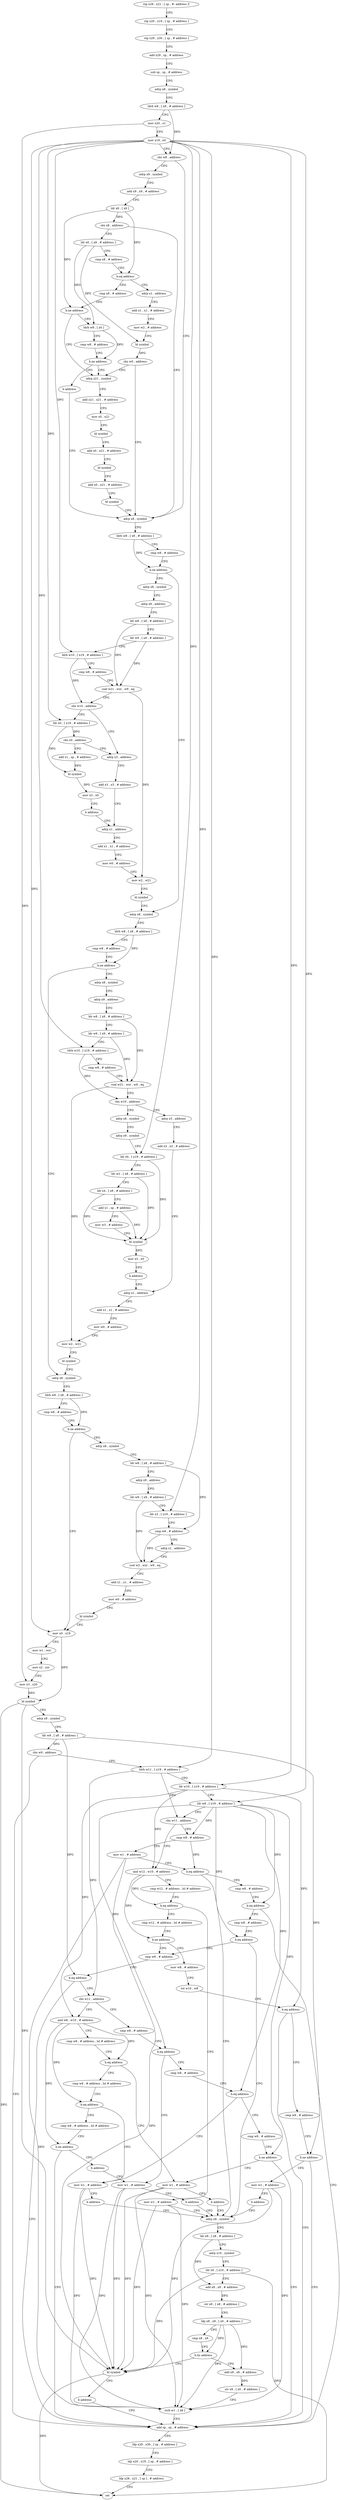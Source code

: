 digraph "func" {
"4239700" [label = "stp x28 , x21 , [ sp , #- address ]!" ]
"4239704" [label = "stp x20 , x19 , [ sp , # address ]" ]
"4239708" [label = "stp x29 , x30 , [ sp , # address ]" ]
"4239712" [label = "add x29 , sp , # address" ]
"4239716" [label = "sub sp , sp , # address" ]
"4239720" [label = "adrp x8 , symbol" ]
"4239724" [label = "ldrb w8 , [ x8 , # address ]" ]
"4239728" [label = "mov x20 , x1" ]
"4239732" [label = "mov x19 , x0" ]
"4239736" [label = "cbz w8 , address" ]
"4239844" [label = "adrp x8 , symbol" ]
"4239740" [label = "adrp x9 , symbol" ]
"4239848" [label = "ldrb w8 , [ x8 , # address ]" ]
"4239852" [label = "cmp w8 , # address" ]
"4239856" [label = "b.ne address" ]
"4239944" [label = "adrp x8 , symbol" ]
"4239860" [label = "adrp x8 , symbol" ]
"4239744" [label = "add x9 , x9 , # address" ]
"4239748" [label = "ldr x8 , [ x9 ]" ]
"4239752" [label = "cbz x8 , address" ]
"4239756" [label = "ldr x0 , [ x9 , # address ]" ]
"4239948" [label = "ldrb w8 , [ x8 , # address ]" ]
"4239952" [label = "cmp w8 , # address" ]
"4239956" [label = "b.ne address" ]
"4240060" [label = "adrp x8 , symbol" ]
"4239960" [label = "adrp x8 , symbol" ]
"4239864" [label = "adrp x9 , address" ]
"4239868" [label = "ldr w8 , [ x8 , # address ]" ]
"4239872" [label = "ldr w9 , [ x9 , # address ]" ]
"4239876" [label = "ldrb w10 , [ x19 , # address ]" ]
"4239880" [label = "cmp w8 , # address" ]
"4239884" [label = "csel w21 , wzr , w9 , eq" ]
"4239888" [label = "cbz w10 , address" ]
"4239916" [label = "adrp x3 , address" ]
"4239892" [label = "ldr x0 , [ x19 , # address ]" ]
"4239760" [label = "cmp x8 , # address" ]
"4239764" [label = "b.eq address" ]
"4239792" [label = "adrp x1 , address" ]
"4239768" [label = "cmp x8 , # address" ]
"4240064" [label = "ldrb w8 , [ x8 , # address ]" ]
"4240068" [label = "cmp w8 , # address" ]
"4240072" [label = "b.ne address" ]
"4240120" [label = "mov x0 , x19" ]
"4240076" [label = "adrp x8 , symbol" ]
"4239964" [label = "adrp x9 , address" ]
"4239968" [label = "ldr w8 , [ x8 , # address ]" ]
"4239972" [label = "ldr w9 , [ x9 , # address ]" ]
"4239976" [label = "ldrb w10 , [ x19 , # address ]" ]
"4239980" [label = "cmp w8 , # address" ]
"4239984" [label = "csel w21 , wzr , w9 , eq" ]
"4239988" [label = "cbz w10 , address" ]
"4240032" [label = "adrp x3 , address" ]
"4239992" [label = "adrp x8 , symbol" ]
"4239920" [label = "add x3 , x3 , # address" ]
"4239924" [label = "adrp x1 , address" ]
"4239896" [label = "cbz x0 , address" ]
"4239900" [label = "add x1 , sp , # address" ]
"4239796" [label = "add x1 , x1 , # address" ]
"4239800" [label = "mov w2 , # address" ]
"4239804" [label = "bl symbol" ]
"4239808" [label = "cbz w0 , address" ]
"4239812" [label = "adrp x21 , symbol" ]
"4239772" [label = "b.ne address" ]
"4239776" [label = "ldrb w8 , [ x0 ]" ]
"4240124" [label = "mov w1 , wzr" ]
"4240128" [label = "mov x2 , xzr" ]
"4240132" [label = "mov x3 , x20" ]
"4240136" [label = "bl symbol" ]
"4240140" [label = "adrp x8 , symbol" ]
"4240144" [label = "ldr w9 , [ x8 , # address ]" ]
"4240148" [label = "cbz w9 , address" ]
"4240340" [label = "add sp , sp , # address" ]
"4240152" [label = "ldrb w11 , [ x19 , # address ]" ]
"4240080" [label = "ldr w8 , [ x8 , # address ]" ]
"4240084" [label = "adrp x9 , address" ]
"4240088" [label = "ldr w9 , [ x9 , # address ]" ]
"4240092" [label = "ldr x3 , [ x19 , # address ]" ]
"4240096" [label = "cmp w8 , # address" ]
"4240100" [label = "adrp x1 , address" ]
"4240104" [label = "csel w2 , wzr , w9 , eq" ]
"4240108" [label = "add x1 , x1 , # address" ]
"4240112" [label = "mov w0 , # address" ]
"4240116" [label = "bl symbol" ]
"4240036" [label = "add x3 , x3 , # address" ]
"4240040" [label = "adrp x1 , address" ]
"4239996" [label = "adrp x9 , symbol" ]
"4240000" [label = "ldr x0 , [ x19 , # address ]" ]
"4240004" [label = "ldr w2 , [ x8 , # address ]" ]
"4240008" [label = "ldr x4 , [ x9 , # address ]" ]
"4240012" [label = "add x1 , sp , # address" ]
"4240016" [label = "mov w3 , # address" ]
"4240020" [label = "bl symbol" ]
"4240024" [label = "mov x3 , x0" ]
"4240028" [label = "b address" ]
"4239904" [label = "bl symbol" ]
"4239908" [label = "mov x3 , x0" ]
"4239912" [label = "b address" ]
"4239816" [label = "add x21 , x21 , # address" ]
"4239820" [label = "mov x0 , x21" ]
"4239824" [label = "bl symbol" ]
"4239828" [label = "add x0 , x21 , # address" ]
"4239832" [label = "bl symbol" ]
"4239836" [label = "add x0 , x21 , # address" ]
"4239840" [label = "bl symbol" ]
"4239780" [label = "cmp w8 , # address" ]
"4239784" [label = "b.ne address" ]
"4239788" [label = "b address" ]
"4240344" [label = "ldp x29 , x30 , [ sp , # address ]" ]
"4240348" [label = "ldp x20 , x19 , [ sp , # address ]" ]
"4240352" [label = "ldp x28 , x21 , [ sp ] , # address" ]
"4240356" [label = "ret" ]
"4240156" [label = "ldr w10 , [ x19 , # address ]" ]
"4240160" [label = "ldr w8 , [ x19 , # address ]" ]
"4240164" [label = "cbz w11 , address" ]
"4240216" [label = "cmp w8 , # address" ]
"4240168" [label = "and w12 , w10 , # address" ]
"4240044" [label = "add x1 , x1 , # address" ]
"4240048" [label = "mov w0 , # address" ]
"4240052" [label = "mov w2 , w21" ]
"4240056" [label = "bl symbol" ]
"4239928" [label = "add x1 , x1 , # address" ]
"4239932" [label = "mov w0 , # address" ]
"4239936" [label = "mov w2 , w21" ]
"4239940" [label = "bl symbol" ]
"4240220" [label = "mov w1 , # address" ]
"4240224" [label = "b.eq address" ]
"4240292" [label = "adrp x8 , symbol" ]
"4240228" [label = "cmp w8 , # address" ]
"4240172" [label = "cmp w12 , # address , lsl # address" ]
"4240176" [label = "b.eq address" ]
"4240288" [label = "mov w1 , # address" ]
"4240180" [label = "cmp w12 , # address , lsl # address" ]
"4240296" [label = "ldr x9 , [ x8 , # address ]" ]
"4240300" [label = "adrp x10 , symbol" ]
"4240304" [label = "ldr x0 , [ x10 , # address ]" ]
"4240308" [label = "add x9 , x9 , # address" ]
"4240312" [label = "str x9 , [ x8 , # address ]" ]
"4240316" [label = "ldp x8 , x9 , [ x0 , # address ]" ]
"4240320" [label = "cmp x8 , x9" ]
"4240324" [label = "b.hs address" ]
"4240408" [label = "bl symbol" ]
"4240328" [label = "add x9 , x8 , # address" ]
"4240232" [label = "b.eq address" ]
"4240236" [label = "cmp w8 , # address" ]
"4240184" [label = "b.ne address" ]
"4240244" [label = "cmp w9 , # address" ]
"4240188" [label = "mov w8 , # address" ]
"4240412" [label = "b address" ]
"4240332" [label = "str x9 , [ x0 , # address ]" ]
"4240336" [label = "strb w1 , [ x8 ]" ]
"4240240" [label = "b.eq address" ]
"4240248" [label = "b.eq address" ]
"4240252" [label = "cbz w11 , address" ]
"4240192" [label = "tst w10 , w8" ]
"4240196" [label = "b.eq address" ]
"4240200" [label = "cmp w9 , # address" ]
"4240360" [label = "cmp w8 , # address" ]
"4240256" [label = "and w8 , w10 , # address" ]
"4240204" [label = "b.ne address" ]
"4240208" [label = "mov w1 , # address" ]
"4240364" [label = "b.eq address" ]
"4240392" [label = "mov w1 , # address" ]
"4240368" [label = "cmp w8 , # address" ]
"4240260" [label = "cmp w8 , # address , lsl # address" ]
"4240264" [label = "b.eq address" ]
"4240384" [label = "mov w1 , # address" ]
"4240268" [label = "cmp w8 , # address , lsl # address" ]
"4240212" [label = "b address" ]
"4240396" [label = "b address" ]
"4240372" [label = "b.eq address" ]
"4240400" [label = "mov w1 , # address" ]
"4240376" [label = "cmp w8 , # address" ]
"4240388" [label = "b address" ]
"4240272" [label = "b.eq address" ]
"4240276" [label = "cmp w8 , # address , lsl # address" ]
"4240404" [label = "b address" ]
"4240380" [label = "b.ne address" ]
"4240280" [label = "b.ne address" ]
"4240284" [label = "b address" ]
"4239700" -> "4239704" [ label = "CFG" ]
"4239704" -> "4239708" [ label = "CFG" ]
"4239708" -> "4239712" [ label = "CFG" ]
"4239712" -> "4239716" [ label = "CFG" ]
"4239716" -> "4239720" [ label = "CFG" ]
"4239720" -> "4239724" [ label = "CFG" ]
"4239724" -> "4239728" [ label = "CFG" ]
"4239724" -> "4239736" [ label = "DFG" ]
"4239728" -> "4239732" [ label = "CFG" ]
"4239728" -> "4240132" [ label = "DFG" ]
"4239732" -> "4239736" [ label = "CFG" ]
"4239732" -> "4239876" [ label = "DFG" ]
"4239732" -> "4239976" [ label = "DFG" ]
"4239732" -> "4240120" [ label = "DFG" ]
"4239732" -> "4240092" [ label = "DFG" ]
"4239732" -> "4240152" [ label = "DFG" ]
"4239732" -> "4240156" [ label = "DFG" ]
"4239732" -> "4240160" [ label = "DFG" ]
"4239732" -> "4239892" [ label = "DFG" ]
"4239732" -> "4240000" [ label = "DFG" ]
"4239736" -> "4239844" [ label = "CFG" ]
"4239736" -> "4239740" [ label = "CFG" ]
"4239844" -> "4239848" [ label = "CFG" ]
"4239740" -> "4239744" [ label = "CFG" ]
"4239848" -> "4239852" [ label = "CFG" ]
"4239848" -> "4239856" [ label = "DFG" ]
"4239852" -> "4239856" [ label = "CFG" ]
"4239856" -> "4239944" [ label = "CFG" ]
"4239856" -> "4239860" [ label = "CFG" ]
"4239944" -> "4239948" [ label = "CFG" ]
"4239860" -> "4239864" [ label = "CFG" ]
"4239744" -> "4239748" [ label = "CFG" ]
"4239748" -> "4239752" [ label = "DFG" ]
"4239748" -> "4239764" [ label = "DFG" ]
"4239748" -> "4239772" [ label = "DFG" ]
"4239752" -> "4239844" [ label = "CFG" ]
"4239752" -> "4239756" [ label = "CFG" ]
"4239756" -> "4239760" [ label = "CFG" ]
"4239756" -> "4239804" [ label = "DFG" ]
"4239756" -> "4239776" [ label = "DFG" ]
"4239948" -> "4239952" [ label = "CFG" ]
"4239948" -> "4239956" [ label = "DFG" ]
"4239952" -> "4239956" [ label = "CFG" ]
"4239956" -> "4240060" [ label = "CFG" ]
"4239956" -> "4239960" [ label = "CFG" ]
"4240060" -> "4240064" [ label = "CFG" ]
"4239960" -> "4239964" [ label = "CFG" ]
"4239864" -> "4239868" [ label = "CFG" ]
"4239868" -> "4239872" [ label = "CFG" ]
"4239868" -> "4239884" [ label = "DFG" ]
"4239872" -> "4239876" [ label = "CFG" ]
"4239872" -> "4239884" [ label = "DFG" ]
"4239876" -> "4239880" [ label = "CFG" ]
"4239876" -> "4239888" [ label = "DFG" ]
"4239880" -> "4239884" [ label = "CFG" ]
"4239884" -> "4239888" [ label = "CFG" ]
"4239884" -> "4239936" [ label = "DFG" ]
"4239888" -> "4239916" [ label = "CFG" ]
"4239888" -> "4239892" [ label = "CFG" ]
"4239916" -> "4239920" [ label = "CFG" ]
"4239892" -> "4239896" [ label = "DFG" ]
"4239892" -> "4239904" [ label = "DFG" ]
"4239760" -> "4239764" [ label = "CFG" ]
"4239764" -> "4239792" [ label = "CFG" ]
"4239764" -> "4239768" [ label = "CFG" ]
"4239792" -> "4239796" [ label = "CFG" ]
"4239768" -> "4239772" [ label = "CFG" ]
"4240064" -> "4240068" [ label = "CFG" ]
"4240064" -> "4240072" [ label = "DFG" ]
"4240068" -> "4240072" [ label = "CFG" ]
"4240072" -> "4240120" [ label = "CFG" ]
"4240072" -> "4240076" [ label = "CFG" ]
"4240120" -> "4240124" [ label = "CFG" ]
"4240120" -> "4240136" [ label = "DFG" ]
"4240076" -> "4240080" [ label = "CFG" ]
"4239964" -> "4239968" [ label = "CFG" ]
"4239968" -> "4239972" [ label = "CFG" ]
"4239968" -> "4239984" [ label = "DFG" ]
"4239972" -> "4239976" [ label = "CFG" ]
"4239972" -> "4239984" [ label = "DFG" ]
"4239976" -> "4239980" [ label = "CFG" ]
"4239976" -> "4239988" [ label = "DFG" ]
"4239980" -> "4239984" [ label = "CFG" ]
"4239984" -> "4239988" [ label = "CFG" ]
"4239984" -> "4240052" [ label = "DFG" ]
"4239988" -> "4240032" [ label = "CFG" ]
"4239988" -> "4239992" [ label = "CFG" ]
"4240032" -> "4240036" [ label = "CFG" ]
"4239992" -> "4239996" [ label = "CFG" ]
"4239920" -> "4239924" [ label = "CFG" ]
"4239924" -> "4239928" [ label = "CFG" ]
"4239896" -> "4239916" [ label = "CFG" ]
"4239896" -> "4239900" [ label = "CFG" ]
"4239900" -> "4239904" [ label = "DFG" ]
"4239796" -> "4239800" [ label = "CFG" ]
"4239800" -> "4239804" [ label = "CFG" ]
"4239804" -> "4239808" [ label = "DFG" ]
"4239808" -> "4239844" [ label = "CFG" ]
"4239808" -> "4239812" [ label = "CFG" ]
"4239812" -> "4239816" [ label = "CFG" ]
"4239772" -> "4239812" [ label = "CFG" ]
"4239772" -> "4239776" [ label = "CFG" ]
"4239776" -> "4239780" [ label = "CFG" ]
"4239776" -> "4239784" [ label = "DFG" ]
"4240124" -> "4240128" [ label = "CFG" ]
"4240128" -> "4240132" [ label = "CFG" ]
"4240132" -> "4240136" [ label = "DFG" ]
"4240136" -> "4240140" [ label = "CFG" ]
"4240136" -> "4240356" [ label = "DFG" ]
"4240136" -> "4240408" [ label = "DFG" ]
"4240140" -> "4240144" [ label = "CFG" ]
"4240144" -> "4240148" [ label = "DFG" ]
"4240144" -> "4240248" [ label = "DFG" ]
"4240144" -> "4240204" [ label = "DFG" ]
"4240148" -> "4240340" [ label = "CFG" ]
"4240148" -> "4240152" [ label = "CFG" ]
"4240340" -> "4240344" [ label = "CFG" ]
"4240152" -> "4240156" [ label = "CFG" ]
"4240152" -> "4240164" [ label = "DFG" ]
"4240152" -> "4240252" [ label = "DFG" ]
"4240080" -> "4240084" [ label = "CFG" ]
"4240080" -> "4240096" [ label = "DFG" ]
"4240084" -> "4240088" [ label = "CFG" ]
"4240088" -> "4240092" [ label = "CFG" ]
"4240088" -> "4240104" [ label = "DFG" ]
"4240092" -> "4240096" [ label = "CFG" ]
"4240096" -> "4240100" [ label = "CFG" ]
"4240096" -> "4240104" [ label = "DFG" ]
"4240100" -> "4240104" [ label = "CFG" ]
"4240104" -> "4240108" [ label = "CFG" ]
"4240108" -> "4240112" [ label = "CFG" ]
"4240112" -> "4240116" [ label = "CFG" ]
"4240116" -> "4240120" [ label = "CFG" ]
"4240036" -> "4240040" [ label = "CFG" ]
"4240040" -> "4240044" [ label = "CFG" ]
"4239996" -> "4240000" [ label = "CFG" ]
"4240000" -> "4240004" [ label = "CFG" ]
"4240000" -> "4240020" [ label = "DFG" ]
"4240004" -> "4240008" [ label = "CFG" ]
"4240004" -> "4240020" [ label = "DFG" ]
"4240008" -> "4240012" [ label = "CFG" ]
"4240008" -> "4240020" [ label = "DFG" ]
"4240012" -> "4240016" [ label = "CFG" ]
"4240012" -> "4240020" [ label = "DFG" ]
"4240016" -> "4240020" [ label = "CFG" ]
"4240020" -> "4240024" [ label = "DFG" ]
"4240024" -> "4240028" [ label = "CFG" ]
"4240028" -> "4240040" [ label = "CFG" ]
"4239904" -> "4239908" [ label = "DFG" ]
"4239908" -> "4239912" [ label = "CFG" ]
"4239912" -> "4239924" [ label = "CFG" ]
"4239816" -> "4239820" [ label = "CFG" ]
"4239820" -> "4239824" [ label = "CFG" ]
"4239824" -> "4239828" [ label = "CFG" ]
"4239828" -> "4239832" [ label = "CFG" ]
"4239832" -> "4239836" [ label = "CFG" ]
"4239836" -> "4239840" [ label = "CFG" ]
"4239840" -> "4239844" [ label = "CFG" ]
"4239780" -> "4239784" [ label = "CFG" ]
"4239784" -> "4239812" [ label = "CFG" ]
"4239784" -> "4239788" [ label = "CFG" ]
"4239788" -> "4239844" [ label = "CFG" ]
"4240344" -> "4240348" [ label = "CFG" ]
"4240348" -> "4240352" [ label = "CFG" ]
"4240352" -> "4240356" [ label = "CFG" ]
"4240156" -> "4240160" [ label = "CFG" ]
"4240156" -> "4240168" [ label = "DFG" ]
"4240156" -> "4240196" [ label = "DFG" ]
"4240156" -> "4240256" [ label = "DFG" ]
"4240160" -> "4240164" [ label = "CFG" ]
"4240160" -> "4240216" [ label = "DFG" ]
"4240160" -> "4240232" [ label = "DFG" ]
"4240160" -> "4240240" [ label = "DFG" ]
"4240160" -> "4240364" [ label = "DFG" ]
"4240160" -> "4240372" [ label = "DFG" ]
"4240160" -> "4240380" [ label = "DFG" ]
"4240164" -> "4240216" [ label = "CFG" ]
"4240164" -> "4240168" [ label = "CFG" ]
"4240216" -> "4240220" [ label = "CFG" ]
"4240216" -> "4240224" [ label = "DFG" ]
"4240168" -> "4240172" [ label = "CFG" ]
"4240168" -> "4240176" [ label = "DFG" ]
"4240168" -> "4240184" [ label = "DFG" ]
"4240044" -> "4240048" [ label = "CFG" ]
"4240048" -> "4240052" [ label = "CFG" ]
"4240052" -> "4240056" [ label = "CFG" ]
"4240056" -> "4240060" [ label = "CFG" ]
"4239928" -> "4239932" [ label = "CFG" ]
"4239932" -> "4239936" [ label = "CFG" ]
"4239936" -> "4239940" [ label = "CFG" ]
"4239940" -> "4239944" [ label = "CFG" ]
"4240220" -> "4240224" [ label = "CFG" ]
"4240220" -> "4240408" [ label = "DFG" ]
"4240220" -> "4240336" [ label = "DFG" ]
"4240224" -> "4240292" [ label = "CFG" ]
"4240224" -> "4240228" [ label = "CFG" ]
"4240292" -> "4240296" [ label = "CFG" ]
"4240228" -> "4240232" [ label = "CFG" ]
"4240172" -> "4240176" [ label = "CFG" ]
"4240176" -> "4240288" [ label = "CFG" ]
"4240176" -> "4240180" [ label = "CFG" ]
"4240288" -> "4240292" [ label = "CFG" ]
"4240288" -> "4240408" [ label = "DFG" ]
"4240288" -> "4240336" [ label = "DFG" ]
"4240180" -> "4240184" [ label = "CFG" ]
"4240296" -> "4240300" [ label = "CFG" ]
"4240296" -> "4240308" [ label = "DFG" ]
"4240300" -> "4240304" [ label = "CFG" ]
"4240304" -> "4240308" [ label = "CFG" ]
"4240304" -> "4240356" [ label = "DFG" ]
"4240304" -> "4240408" [ label = "DFG" ]
"4240308" -> "4240312" [ label = "DFG" ]
"4240312" -> "4240316" [ label = "CFG" ]
"4240316" -> "4240320" [ label = "CFG" ]
"4240316" -> "4240324" [ label = "DFG" ]
"4240316" -> "4240328" [ label = "DFG" ]
"4240316" -> "4240336" [ label = "DFG" ]
"4240320" -> "4240324" [ label = "CFG" ]
"4240324" -> "4240408" [ label = "CFG" ]
"4240324" -> "4240328" [ label = "CFG" ]
"4240408" -> "4240412" [ label = "CFG" ]
"4240408" -> "4240356" [ label = "DFG" ]
"4240328" -> "4240332" [ label = "DFG" ]
"4240232" -> "4240340" [ label = "CFG" ]
"4240232" -> "4240236" [ label = "CFG" ]
"4240236" -> "4240240" [ label = "CFG" ]
"4240184" -> "4240244" [ label = "CFG" ]
"4240184" -> "4240188" [ label = "CFG" ]
"4240244" -> "4240248" [ label = "CFG" ]
"4240188" -> "4240192" [ label = "CFG" ]
"4240412" -> "4240340" [ label = "CFG" ]
"4240332" -> "4240336" [ label = "CFG" ]
"4240336" -> "4240340" [ label = "CFG" ]
"4240240" -> "4240292" [ label = "CFG" ]
"4240240" -> "4240244" [ label = "CFG" ]
"4240248" -> "4240340" [ label = "CFG" ]
"4240248" -> "4240252" [ label = "CFG" ]
"4240252" -> "4240360" [ label = "CFG" ]
"4240252" -> "4240256" [ label = "CFG" ]
"4240192" -> "4240196" [ label = "CFG" ]
"4240196" -> "4240340" [ label = "CFG" ]
"4240196" -> "4240200" [ label = "CFG" ]
"4240200" -> "4240204" [ label = "CFG" ]
"4240360" -> "4240364" [ label = "CFG" ]
"4240256" -> "4240260" [ label = "CFG" ]
"4240256" -> "4240264" [ label = "DFG" ]
"4240256" -> "4240272" [ label = "DFG" ]
"4240256" -> "4240280" [ label = "DFG" ]
"4240204" -> "4240340" [ label = "CFG" ]
"4240204" -> "4240208" [ label = "CFG" ]
"4240208" -> "4240212" [ label = "CFG" ]
"4240208" -> "4240408" [ label = "DFG" ]
"4240208" -> "4240336" [ label = "DFG" ]
"4240364" -> "4240392" [ label = "CFG" ]
"4240364" -> "4240368" [ label = "CFG" ]
"4240392" -> "4240396" [ label = "CFG" ]
"4240392" -> "4240408" [ label = "DFG" ]
"4240392" -> "4240336" [ label = "DFG" ]
"4240368" -> "4240372" [ label = "CFG" ]
"4240260" -> "4240264" [ label = "CFG" ]
"4240264" -> "4240384" [ label = "CFG" ]
"4240264" -> "4240268" [ label = "CFG" ]
"4240384" -> "4240388" [ label = "CFG" ]
"4240384" -> "4240408" [ label = "DFG" ]
"4240384" -> "4240336" [ label = "DFG" ]
"4240268" -> "4240272" [ label = "CFG" ]
"4240212" -> "4240292" [ label = "CFG" ]
"4240396" -> "4240292" [ label = "CFG" ]
"4240372" -> "4240400" [ label = "CFG" ]
"4240372" -> "4240376" [ label = "CFG" ]
"4240400" -> "4240404" [ label = "CFG" ]
"4240400" -> "4240408" [ label = "DFG" ]
"4240400" -> "4240336" [ label = "DFG" ]
"4240376" -> "4240380" [ label = "CFG" ]
"4240388" -> "4240292" [ label = "CFG" ]
"4240272" -> "4240400" [ label = "CFG" ]
"4240272" -> "4240276" [ label = "CFG" ]
"4240276" -> "4240280" [ label = "CFG" ]
"4240404" -> "4240292" [ label = "CFG" ]
"4240380" -> "4240340" [ label = "CFG" ]
"4240380" -> "4240384" [ label = "CFG" ]
"4240280" -> "4240340" [ label = "CFG" ]
"4240280" -> "4240284" [ label = "CFG" ]
"4240284" -> "4240392" [ label = "CFG" ]
}
